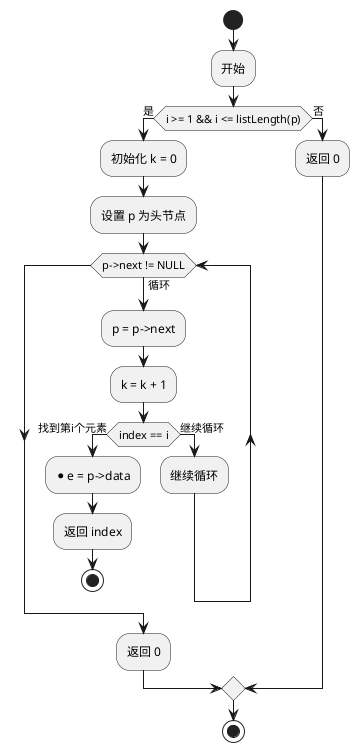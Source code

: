 @startuml 1
start

:开始;

if (i >= 1 && i <= listLength(p)) then (是)
  :初始化 k = 0;
  :设置 p 为头节点;
  while (p->next != NULL) is (循环)
    :p = p->next;
    :k = k + 1;
    if (index == i) then (找到第i个元素)
      :*e = p->data;
      :返回 index;
      stop
    else (继续循环)
      :继续循环;
    endif
  endwhile
  :返回 0; 
else (否)
  :返回 0;
endif

stop
@enduml